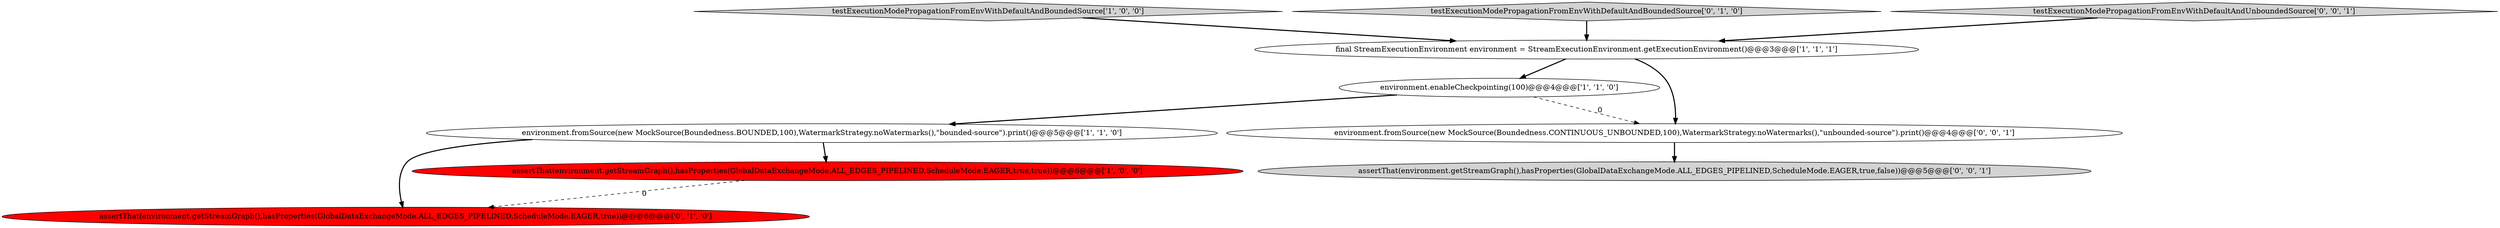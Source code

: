 digraph {
4 [style = filled, label = "testExecutionModePropagationFromEnvWithDefaultAndBoundedSource['1', '0', '0']", fillcolor = lightgray, shape = diamond image = "AAA0AAABBB1BBB"];
0 [style = filled, label = "final StreamExecutionEnvironment environment = StreamExecutionEnvironment.getExecutionEnvironment()@@@3@@@['1', '1', '1']", fillcolor = white, shape = ellipse image = "AAA0AAABBB1BBB"];
6 [style = filled, label = "testExecutionModePropagationFromEnvWithDefaultAndBoundedSource['0', '1', '0']", fillcolor = lightgray, shape = diamond image = "AAA0AAABBB2BBB"];
7 [style = filled, label = "testExecutionModePropagationFromEnvWithDefaultAndUnboundedSource['0', '0', '1']", fillcolor = lightgray, shape = diamond image = "AAA0AAABBB3BBB"];
8 [style = filled, label = "assertThat(environment.getStreamGraph(),hasProperties(GlobalDataExchangeMode.ALL_EDGES_PIPELINED,ScheduleMode.EAGER,true,false))@@@5@@@['0', '0', '1']", fillcolor = lightgray, shape = ellipse image = "AAA0AAABBB3BBB"];
5 [style = filled, label = "assertThat(environment.getStreamGraph(),hasProperties(GlobalDataExchangeMode.ALL_EDGES_PIPELINED,ScheduleMode.EAGER,true))@@@6@@@['0', '1', '0']", fillcolor = red, shape = ellipse image = "AAA1AAABBB2BBB"];
2 [style = filled, label = "environment.fromSource(new MockSource(Boundedness.BOUNDED,100),WatermarkStrategy.noWatermarks(),\"bounded-source\").print()@@@5@@@['1', '1', '0']", fillcolor = white, shape = ellipse image = "AAA0AAABBB1BBB"];
3 [style = filled, label = "assertThat(environment.getStreamGraph(),hasProperties(GlobalDataExchangeMode.ALL_EDGES_PIPELINED,ScheduleMode.EAGER,true,true))@@@6@@@['1', '0', '0']", fillcolor = red, shape = ellipse image = "AAA1AAABBB1BBB"];
1 [style = filled, label = "environment.enableCheckpointing(100)@@@4@@@['1', '1', '0']", fillcolor = white, shape = ellipse image = "AAA0AAABBB1BBB"];
9 [style = filled, label = "environment.fromSource(new MockSource(Boundedness.CONTINUOUS_UNBOUNDED,100),WatermarkStrategy.noWatermarks(),\"unbounded-source\").print()@@@4@@@['0', '0', '1']", fillcolor = white, shape = ellipse image = "AAA0AAABBB3BBB"];
3->5 [style = dashed, label="0"];
1->9 [style = dashed, label="0"];
1->2 [style = bold, label=""];
0->9 [style = bold, label=""];
6->0 [style = bold, label=""];
7->0 [style = bold, label=""];
9->8 [style = bold, label=""];
0->1 [style = bold, label=""];
2->3 [style = bold, label=""];
4->0 [style = bold, label=""];
2->5 [style = bold, label=""];
}
